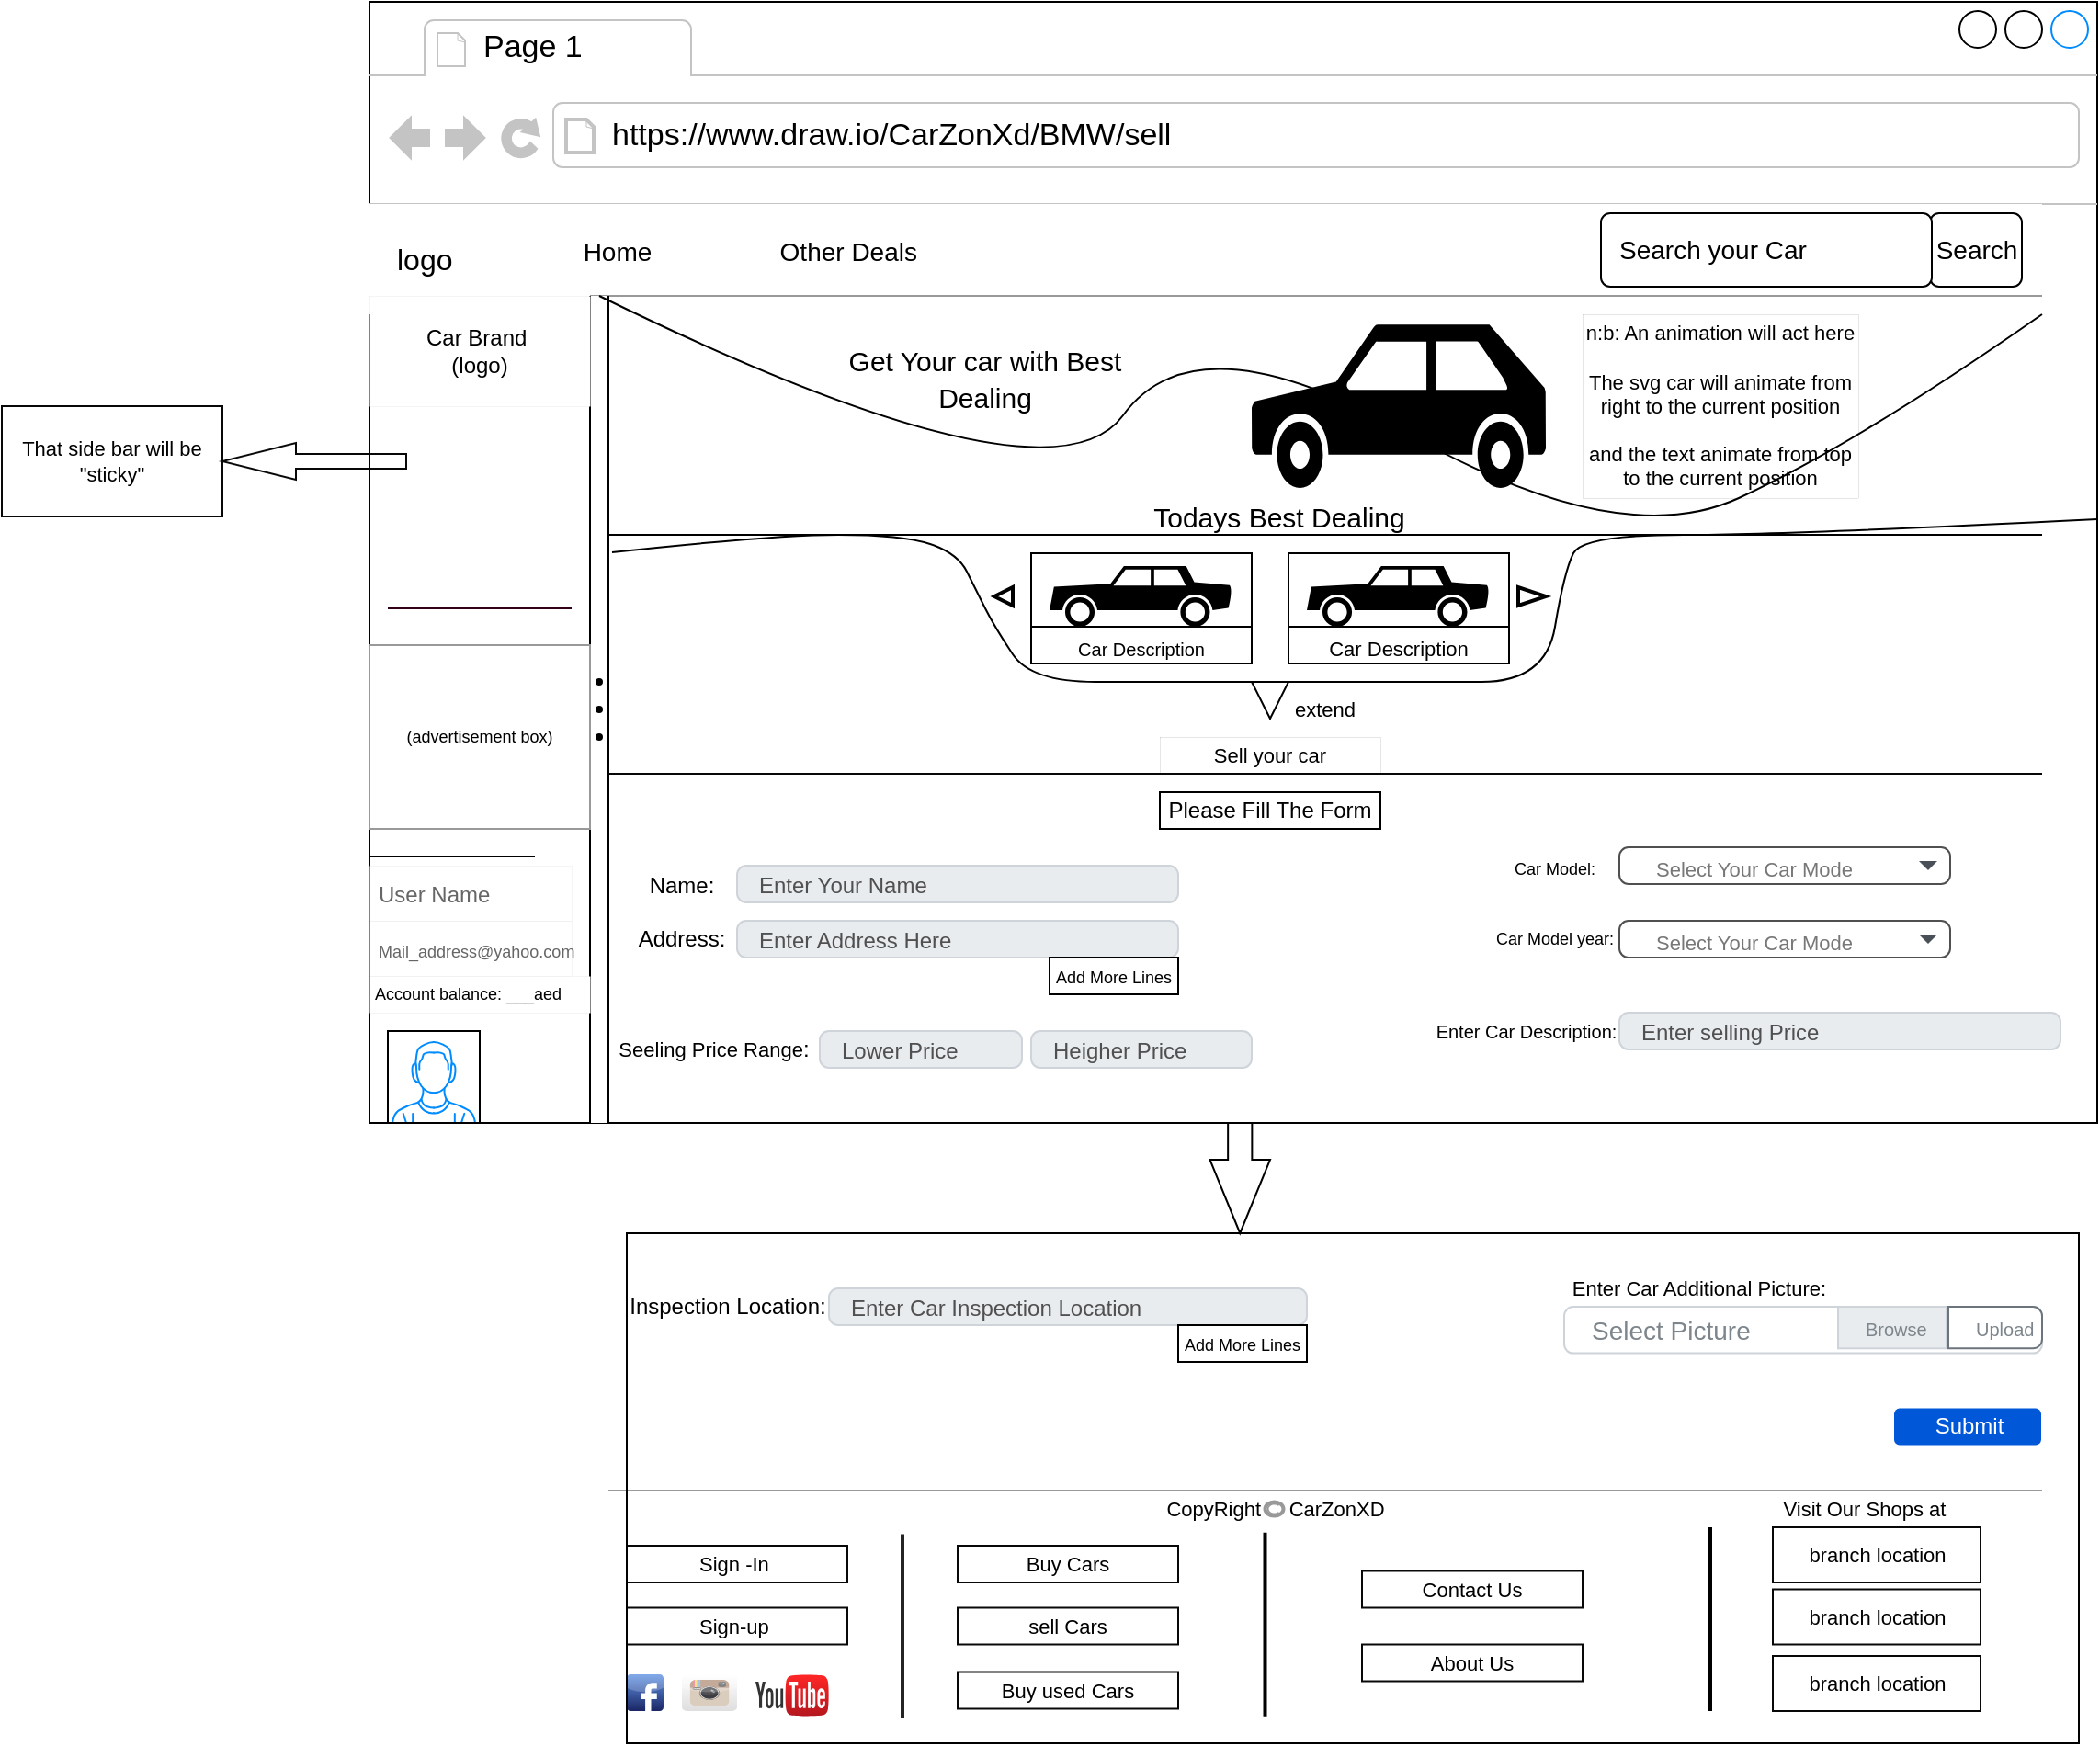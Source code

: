 <mxfile version="20.3.0" type="device"><diagram id="NCu08AvTfuPs-XWbPOmd" name="Page-1"><mxGraphModel dx="1888" dy="641" grid="1" gridSize="10" guides="1" tooltips="1" connect="1" arrows="1" fold="1" page="1" pageScale="1" pageWidth="850" pageHeight="1100" math="0" shadow="0"><root><mxCell id="0"/><mxCell id="1" parent="0"/><mxCell id="0QTtI__92vaa86h_3-LK-1" value="" style="strokeWidth=1;shadow=0;dashed=0;align=center;html=1;shape=mxgraph.mockup.containers.browserWindow;rSize=0;strokeColor2=#008cff;strokeColor3=#c4c4c4;mainText=,;recursiveResize=0;sketch=0;" parent="1" vertex="1"><mxGeometry x="-130" y="70" width="940" height="610" as="geometry"/></mxCell><mxCell id="0QTtI__92vaa86h_3-LK-2" value="Page 1" style="strokeWidth=1;shadow=0;dashed=0;align=center;html=1;shape=mxgraph.mockup.containers.anchor;fontSize=17;align=left;" parent="0QTtI__92vaa86h_3-LK-1" vertex="1"><mxGeometry x="60" y="12" width="110" height="26" as="geometry"/></mxCell><mxCell id="0QTtI__92vaa86h_3-LK-3" value="https://www.draw.io/CarZonXd/BMW/sell" style="strokeWidth=1;shadow=0;dashed=0;align=center;html=1;shape=mxgraph.mockup.containers.anchor;rSize=0;fontSize=17;align=left;" parent="0QTtI__92vaa86h_3-LK-1" vertex="1"><mxGeometry x="130" y="60" width="250" height="26" as="geometry"/></mxCell><mxCell id="0QTtI__92vaa86h_3-LK-4" value="logo" style="html=1;shadow=0;dashed=0;strokeColor=none;fontSize=16;align=left;spacing=15;" parent="0QTtI__92vaa86h_3-LK-1" vertex="1"><mxGeometry y="110" width="910" height="60" as="geometry"/></mxCell><mxCell id="0QTtI__92vaa86h_3-LK-5" value="Home" style="fillColor=none;strokeColor=none;fontSize=14;align=center;" parent="0QTtI__92vaa86h_3-LK-4" vertex="1"><mxGeometry width="70" height="40" relative="1" as="geometry"><mxPoint x="100" y="5" as="offset"/></mxGeometry></mxCell><mxCell id="0QTtI__92vaa86h_3-LK-6" value="Other Deals" style="fillColor=none;strokeColor=none;fontSize=14;align=right;spacingRight=20;" parent="0QTtI__92vaa86h_3-LK-4" vertex="1"><mxGeometry width="100" height="40" relative="1" as="geometry"><mxPoint x="220" y="5" as="offset"/></mxGeometry></mxCell><mxCell id="0QTtI__92vaa86h_3-LK-7" value="" style="shape=triangle;direction=south;strokeColor=none;perimeter=none;" parent="0QTtI__92vaa86h_3-LK-6" vertex="1"><mxGeometry x="1" y="0.5" width="10" height="5" relative="1" as="geometry"><mxPoint x="-17" y="-2.5" as="offset"/></mxGeometry></mxCell><mxCell id="0QTtI__92vaa86h_3-LK-8" value="Search" style="html=1;shadow=0;dashed=0;shape=mxgraph.bootstrap.rrect;rSize=5;fontSize=14;fillColor=none;" parent="0QTtI__92vaa86h_3-LK-4" vertex="1"><mxGeometry x="1" width="50" height="40" relative="1" as="geometry"><mxPoint x="-61" y="5" as="offset"/></mxGeometry></mxCell><mxCell id="0QTtI__92vaa86h_3-LK-9" value="Search your Car" style="html=1;shadow=0;dashed=0;shape=mxgraph.bootstrap.rrect;rSize=5;fontSize=14;align=left;spacing=10;" parent="0QTtI__92vaa86h_3-LK-4" vertex="1"><mxGeometry x="1" width="180" height="40" relative="1" as="geometry"><mxPoint x="-240" y="5" as="offset"/></mxGeometry></mxCell><mxCell id="0QTtI__92vaa86h_3-LK-10" value="" style="verticalLabelPosition=bottom;shadow=0;dashed=0;align=center;html=1;verticalAlign=top;strokeWidth=1;shape=mxgraph.mockup.markup.line;strokeColor=#999999;fontSize=16;fillColor=#7C6EFF;" parent="0QTtI__92vaa86h_3-LK-4" vertex="1"><mxGeometry x="120" y="40" width="790" height="20" as="geometry"/></mxCell><mxCell id="0QTtI__92vaa86h_3-LK-11" value="" style="verticalLabelPosition=bottom;shadow=0;dashed=0;align=center;html=1;verticalAlign=top;strokeWidth=1;shape=mxgraph.mockup.forms.splitter;direction=north;" parent="0QTtI__92vaa86h_3-LK-1" vertex="1"><mxGeometry x="120" y="160" width="10" height="450" as="geometry"/></mxCell><mxCell id="0QTtI__92vaa86h_3-LK-12" value="" style="verticalLabelPosition=bottom;shadow=0;dashed=0;align=center;html=1;verticalAlign=top;strokeWidth=1;shape=mxgraph.mockup.containers.userMale;strokeColor2=#008cff;" parent="0QTtI__92vaa86h_3-LK-1" vertex="1"><mxGeometry x="10" y="560" width="50" height="50" as="geometry"/></mxCell><mxCell id="0QTtI__92vaa86h_3-LK-13" value="" style="line;strokeWidth=1;html=1;perimeter=backbonePerimeter;points=[];outlineConnect=0;" parent="0QTtI__92vaa86h_3-LK-1" vertex="1"><mxGeometry y="460" width="90" height="10" as="geometry"/></mxCell><mxCell id="0QTtI__92vaa86h_3-LK-14" value="&lt;font style=&quot;font-size: 12px;&quot;&gt;User Name&lt;/font&gt;" style="strokeWidth=0;shadow=0;dashed=0;align=center;html=1;shape=mxgraph.mockup.forms.pwField;strokeColor=#999999;mainText=;align=left;fontColor=#666666;fontSize=17;spacingLeft=3;" parent="0QTtI__92vaa86h_3-LK-1" vertex="1"><mxGeometry y="470" width="110" height="30" as="geometry"/></mxCell><mxCell id="0QTtI__92vaa86h_3-LK-15" value="&lt;font style=&quot;font-size: 9px;&quot;&gt;Mail_address@yahoo.com&lt;/font&gt;" style="strokeWidth=0;shadow=0;dashed=0;align=center;html=1;shape=mxgraph.mockup.forms.pwField;strokeColor=#999999;mainText=;align=left;fontColor=#666666;fontSize=17;spacingLeft=3;" parent="0QTtI__92vaa86h_3-LK-1" vertex="1"><mxGeometry y="500" width="110" height="30" as="geometry"/></mxCell><mxCell id="0QTtI__92vaa86h_3-LK-16" value="(advertisement box)" style="rounded=0;whiteSpace=wrap;html=1;strokeColor=#999999;strokeWidth=1;fontSize=9;" parent="0QTtI__92vaa86h_3-LK-1" vertex="1"><mxGeometry y="350" width="120" height="100" as="geometry"/></mxCell><mxCell id="0QTtI__92vaa86h_3-LK-17" value="Account balance: ___aed&amp;nbsp; &amp;nbsp; &amp;nbsp;" style="rounded=0;whiteSpace=wrap;html=1;strokeColor=#999999;strokeWidth=0;fontSize=9;" parent="0QTtI__92vaa86h_3-LK-1" vertex="1"><mxGeometry y="530" width="120" height="20" as="geometry"/></mxCell><mxCell id="0QTtI__92vaa86h_3-LK-18" value="&lt;font style=&quot;font-size: 12px;&quot;&gt;Car Brand&amp;nbsp;&lt;br&gt;(logo)&lt;br&gt;&lt;/font&gt;" style="rounded=0;whiteSpace=wrap;html=1;strokeColor=#999999;strokeWidth=0;fontSize=10;" parent="0QTtI__92vaa86h_3-LK-1" vertex="1"><mxGeometry y="160" width="120" height="60" as="geometry"/></mxCell><mxCell id="0QTtI__92vaa86h_3-LK-19" value="" style="endArrow=none;html=1;rounded=0;fontSize=12;startSize=14;endSize=14;curved=1;entryX=1;entryY=1;entryDx=0;entryDy=0;fillColor=#9985FF;" parent="0QTtI__92vaa86h_3-LK-1" target="0QTtI__92vaa86h_3-LK-4" edge="1"><mxGeometry width="50" height="50" relative="1" as="geometry"><mxPoint x="125" y="160" as="sourcePoint"/><mxPoint x="450" y="260" as="targetPoint"/><Array as="points"><mxPoint x="370" y="280"/><mxPoint x="450" y="170"/><mxPoint x="680" y="300"/><mxPoint x="810" y="240"/></Array></mxGeometry></mxCell><mxCell id="0QTtI__92vaa86h_3-LK-20" value="" style="shape=mxgraph.signs.transportation.car_3;html=1;pointerEvents=1;fillColor=#000000;strokeColor=none;verticalLabelPosition=bottom;verticalAlign=top;align=center;fontSize=16;direction=east;" parent="0QTtI__92vaa86h_3-LK-1" vertex="1"><mxGeometry x="480" y="175.5" width="160" height="89" as="geometry"/></mxCell><mxCell id="0QTtI__92vaa86h_3-LK-21" value="&lt;font style=&quot;font-size: 15px;&quot;&gt;Get Your car with Best Dealing&lt;/font&gt;" style="rounded=0;whiteSpace=wrap;html=1;fontSize=16;fillColor=none;strokeColor=none;" parent="0QTtI__92vaa86h_3-LK-1" vertex="1"><mxGeometry x="240" y="174.5" width="190" height="60" as="geometry"/></mxCell><mxCell id="0QTtI__92vaa86h_3-LK-22" value="" style="verticalLabelPosition=bottom;shadow=0;dashed=0;align=center;html=1;verticalAlign=top;strokeWidth=1;shape=mxgraph.mockup.markup.line;strokeColor=#33001A;fontSize=15;fillColor=none;" parent="0QTtI__92vaa86h_3-LK-1" vertex="1"><mxGeometry x="10" y="320" width="100" height="20" as="geometry"/></mxCell><mxCell id="0QTtI__92vaa86h_3-LK-23" value="Todays Best Dealing" style="rounded=0;whiteSpace=wrap;html=1;strokeColor=none;fontSize=15;fillColor=none;" parent="0QTtI__92vaa86h_3-LK-1" vertex="1"><mxGeometry x="310" y="270" width="370" height="20" as="geometry"/></mxCell><mxCell id="0QTtI__92vaa86h_3-LK-24" value="" style="verticalLabelPosition=bottom;shadow=0;dashed=0;align=center;html=1;verticalAlign=top;strokeWidth=1;shape=mxgraph.mockup.markup.line;strokeColor=#000000;fontSize=15;fillColor=none;" parent="0QTtI__92vaa86h_3-LK-1" vertex="1"><mxGeometry x="130" y="280" width="780" height="20" as="geometry"/></mxCell><mxCell id="0QTtI__92vaa86h_3-LK-25" value="" style="rounded=0;whiteSpace=wrap;html=1;strokeColor=#000000;fontSize=15;fillColor=none;" parent="0QTtI__92vaa86h_3-LK-1" vertex="1"><mxGeometry x="360" y="300" width="120" height="60" as="geometry"/></mxCell><mxCell id="0QTtI__92vaa86h_3-LK-26" value="" style="shape=mxgraph.signs.transportation.car_2;html=1;pointerEvents=1;fillColor=#000000;strokeColor=none;verticalLabelPosition=bottom;verticalAlign=top;align=center;fontSize=15;" parent="0QTtI__92vaa86h_3-LK-1" vertex="1"><mxGeometry x="370" y="307" width="100" height="33" as="geometry"/></mxCell><mxCell id="0QTtI__92vaa86h_3-LK-27" value="&lt;font style=&quot;font-size: 10px;&quot;&gt;Car Description&lt;/font&gt;" style="rounded=0;whiteSpace=wrap;html=1;strokeColor=#000000;fontSize=15;fillColor=none;" parent="0QTtI__92vaa86h_3-LK-1" vertex="1"><mxGeometry x="360" y="340" width="120" height="20" as="geometry"/></mxCell><mxCell id="0QTtI__92vaa86h_3-LK-28" value="" style="rounded=0;whiteSpace=wrap;html=1;strokeColor=#000000;fontSize=15;fillColor=none;" parent="0QTtI__92vaa86h_3-LK-1" vertex="1"><mxGeometry x="500" y="300" width="120" height="60" as="geometry"/></mxCell><mxCell id="0QTtI__92vaa86h_3-LK-29" value="" style="shape=mxgraph.signs.transportation.car_2;html=1;pointerEvents=1;fillColor=#000000;strokeColor=none;verticalLabelPosition=bottom;verticalAlign=top;align=center;fontSize=15;" parent="0QTtI__92vaa86h_3-LK-1" vertex="1"><mxGeometry x="510" y="307" width="100" height="33" as="geometry"/></mxCell><mxCell id="0QTtI__92vaa86h_3-LK-30" value="&lt;font style=&quot;font-size: 11px;&quot;&gt;Car Description&lt;/font&gt;" style="rounded=0;whiteSpace=wrap;html=1;strokeColor=#000000;fontSize=15;fillColor=none;" parent="0QTtI__92vaa86h_3-LK-1" vertex="1"><mxGeometry x="500" y="340" width="120" height="20" as="geometry"/></mxCell><mxCell id="0QTtI__92vaa86h_3-LK-31" value="" style="endArrow=none;html=1;rounded=0;fontSize=11;startSize=14;endSize=14;fillColor=#9985FF;curved=1;entryX=0.69;entryY=1.2;entryDx=0;entryDy=0;entryPerimeter=0;" parent="0QTtI__92vaa86h_3-LK-1" source="0QTtI__92vaa86h_3-LK-1" target="0QTtI__92vaa86h_3-LK-11" edge="1"><mxGeometry width="50" height="50" relative="1" as="geometry"><mxPoint x="450" y="330" as="sourcePoint"/><mxPoint x="500" y="280" as="targetPoint"/><Array as="points"><mxPoint x="770" y="290"/><mxPoint x="660" y="290"/><mxPoint x="650" y="310"/><mxPoint x="640" y="370"/><mxPoint x="570" y="370"/><mxPoint x="510" y="370"/><mxPoint x="430" y="370"/><mxPoint x="360" y="370"/><mxPoint x="340" y="340"/><mxPoint x="330" y="320"/><mxPoint x="320" y="300"/><mxPoint x="290" y="290"/><mxPoint x="220" y="290"/></Array></mxGeometry></mxCell><mxCell id="0QTtI__92vaa86h_3-LK-32" value="" style="verticalLabelPosition=bottom;verticalAlign=top;html=1;strokeWidth=2;shape=mxgraph.arrows2.arrow;dy=0.6;dx=40;notch=0;strokeColor=#000000;fontSize=11;fillColor=none;" parent="0QTtI__92vaa86h_3-LK-1" vertex="1"><mxGeometry x="625" y="318.5" width="15" height="10" as="geometry"/></mxCell><mxCell id="0QTtI__92vaa86h_3-LK-33" value="" style="html=1;shadow=0;dashed=0;align=center;verticalAlign=middle;shape=mxgraph.arrows2.arrow;dy=0.6;dx=40;flipH=1;notch=0;strokeColor=#000000;fontSize=11;fillColor=none;strokeWidth=2;" parent="0QTtI__92vaa86h_3-LK-1" vertex="1"><mxGeometry x="340" y="318.5" width="10" height="10" as="geometry"/></mxCell><mxCell id="0QTtI__92vaa86h_3-LK-34" value="" style="html=1;shadow=0;dashed=0;align=center;verticalAlign=middle;shape=mxgraph.arrows2.arrow;dy=0.6;dx=40;direction=south;notch=0;sketch=0;strokeColor=#000000;strokeWidth=1;fontSize=11;fillColor=none;" parent="0QTtI__92vaa86h_3-LK-1" vertex="1"><mxGeometry x="480" y="370" width="20" height="20" as="geometry"/></mxCell><mxCell id="0QTtI__92vaa86h_3-LK-35" value="extend" style="rounded=0;whiteSpace=wrap;html=1;shadow=0;sketch=0;strokeColor=none;strokeWidth=0;fontSize=11;fillColor=none;" parent="0QTtI__92vaa86h_3-LK-1" vertex="1"><mxGeometry x="470" y="370" width="100" height="30" as="geometry"/></mxCell><mxCell id="0QTtI__92vaa86h_3-LK-36" value="n:b: An animation will act here&lt;br&gt;&lt;br&gt;The svg car will animate from right to the current position&lt;br&gt;&lt;br&gt;and the text animate from top to the current position" style="rounded=0;whiteSpace=wrap;html=1;shadow=0;sketch=0;strokeColor=#000000;strokeWidth=0;fontSize=11;fillColor=none;" parent="0QTtI__92vaa86h_3-LK-1" vertex="1"><mxGeometry x="660" y="170" width="150" height="100" as="geometry"/></mxCell><mxCell id="0QTtI__92vaa86h_3-LK-37" value="Sell your car" style="rounded=0;whiteSpace=wrap;html=1;shadow=0;sketch=0;strokeColor=#000000;strokeWidth=0;fontSize=11;fillColor=none;" parent="0QTtI__92vaa86h_3-LK-1" vertex="1"><mxGeometry x="430" y="400" width="120" height="20" as="geometry"/></mxCell><mxCell id="0QTtI__92vaa86h_3-LK-43" value="" style="verticalLabelPosition=bottom;shadow=0;dashed=0;align=center;html=1;verticalAlign=top;strokeWidth=1;shape=mxgraph.mockup.markup.line;strokeColor=#080808;sketch=0;fontSize=11;fillColor=none;" parent="0QTtI__92vaa86h_3-LK-1" vertex="1"><mxGeometry x="130" y="410" width="780" height="20" as="geometry"/></mxCell><mxCell id="0QTtI__92vaa86h_3-LK-251" value="Please Fill The Form" style="rounded=0;whiteSpace=wrap;html=1;fontColor=none;fillColor=none;strokeWidth=1;" parent="0QTtI__92vaa86h_3-LK-1" vertex="1"><mxGeometry x="430" y="430" width="120" height="20" as="geometry"/></mxCell><mxCell id="0QTtI__92vaa86h_3-LK-252" value="Name:" style="rounded=0;whiteSpace=wrap;html=1;strokeWidth=1;fontColor=none;fillColor=none;strokeColor=none;" parent="0QTtI__92vaa86h_3-LK-1" vertex="1"><mxGeometry x="140" y="473" width="60" height="15" as="geometry"/></mxCell><mxCell id="0QTtI__92vaa86h_3-LK-253" value="&lt;font style=&quot;font-size: 11px;&quot;&gt;Select Your Car Mode&lt;/font&gt;" style="html=1;shadow=0;dashed=0;shape=mxgraph.bootstrap.rrect;rSize=5;strokeColor=#505050;strokeWidth=1;fillColor=#ffffff;fontColor=#777777;whiteSpace=wrap;align=left;verticalAlign=middle;fontStyle=0;fontSize=18;spacing=20;" parent="0QTtI__92vaa86h_3-LK-1" vertex="1"><mxGeometry x="680" y="460" width="180" height="20" as="geometry"/></mxCell><mxCell id="0QTtI__92vaa86h_3-LK-254" value="" style="shape=triangle;direction=south;fillColor=#495057;strokeColor=none;perimeter=none;strokeWidth=1;fontColor=none;" parent="0QTtI__92vaa86h_3-LK-253" vertex="1"><mxGeometry x="1" y="0.5" width="10" height="5" relative="1" as="geometry"><mxPoint x="-17" y="-2.5" as="offset"/></mxGeometry></mxCell><mxCell id="0QTtI__92vaa86h_3-LK-257" value="&lt;font style=&quot;font-size: 12px;&quot;&gt;Enter Your Name&lt;/font&gt;" style="html=1;shadow=0;dashed=0;shape=mxgraph.bootstrap.rrect;rSize=5;strokeColor=#CED4DA;strokeWidth=1;fillColor=#E9ECEF;fontColor=#505050;whiteSpace=wrap;align=left;verticalAlign=middle;spacingLeft=10;fontSize=14;" parent="0QTtI__92vaa86h_3-LK-1" vertex="1"><mxGeometry x="200" y="470" width="240" height="20" as="geometry"/></mxCell><mxCell id="0QTtI__92vaa86h_3-LK-258" value="Address:" style="rounded=0;whiteSpace=wrap;html=1;strokeWidth=1;fontSize=12;fontColor=none;fillColor=none;strokeColor=none;" parent="0QTtI__92vaa86h_3-LK-1" vertex="1"><mxGeometry x="130" y="500" width="80" height="20" as="geometry"/></mxCell><mxCell id="0QTtI__92vaa86h_3-LK-259" value="&lt;span style=&quot;font-size: 12px;&quot;&gt;Enter Address Here&lt;/span&gt;" style="html=1;shadow=0;dashed=0;shape=mxgraph.bootstrap.rrect;rSize=5;strokeColor=#CED4DA;strokeWidth=1;fillColor=#E9ECEF;fontColor=#505050;whiteSpace=wrap;align=left;verticalAlign=middle;spacingLeft=10;fontSize=14;" parent="0QTtI__92vaa86h_3-LK-1" vertex="1"><mxGeometry x="200" y="500" width="240" height="20" as="geometry"/></mxCell><mxCell id="0QTtI__92vaa86h_3-LK-260" value="&lt;font style=&quot;font-size: 9px;&quot;&gt;Add More Lines&lt;/font&gt;" style="rounded=0;whiteSpace=wrap;html=1;strokeWidth=1;fontSize=12;fontColor=none;fillColor=none;strokeColor=default;" parent="0QTtI__92vaa86h_3-LK-1" vertex="1"><mxGeometry x="370" y="520" width="70" height="20" as="geometry"/></mxCell><mxCell id="0QTtI__92vaa86h_3-LK-263" value="&lt;font style=&quot;font-size: 11px;&quot;&gt;Select Your Car Mode&lt;/font&gt;" style="html=1;shadow=0;dashed=0;shape=mxgraph.bootstrap.rrect;rSize=5;strokeColor=#505050;strokeWidth=1;fillColor=#ffffff;fontColor=#777777;whiteSpace=wrap;align=left;verticalAlign=middle;fontStyle=0;fontSize=18;spacing=20;" parent="0QTtI__92vaa86h_3-LK-1" vertex="1"><mxGeometry x="680" y="500" width="180" height="20" as="geometry"/></mxCell><mxCell id="0QTtI__92vaa86h_3-LK-264" value="" style="shape=triangle;direction=south;fillColor=#495057;strokeColor=none;perimeter=none;strokeWidth=1;fontColor=none;" parent="0QTtI__92vaa86h_3-LK-263" vertex="1"><mxGeometry x="1" y="0.5" width="10" height="5" relative="1" as="geometry"><mxPoint x="-17" y="-2.5" as="offset"/></mxGeometry></mxCell><mxCell id="0QTtI__92vaa86h_3-LK-265" value="Car Model:" style="rounded=0;whiteSpace=wrap;html=1;strokeColor=none;strokeWidth=1;fontSize=9;fontColor=none;fillColor=none;" parent="0QTtI__92vaa86h_3-LK-1" vertex="1"><mxGeometry x="610" y="464" width="70" height="16" as="geometry"/></mxCell><mxCell id="0QTtI__92vaa86h_3-LK-266" value="Car Model year:" style="rounded=0;whiteSpace=wrap;html=1;strokeColor=none;strokeWidth=1;fontSize=9;fontColor=none;fillColor=none;" parent="0QTtI__92vaa86h_3-LK-1" vertex="1"><mxGeometry x="610" y="500" width="70" height="20" as="geometry"/></mxCell><mxCell id="0QTtI__92vaa86h_3-LK-268" value="&lt;span style=&quot;font-size: 12px;&quot;&gt;Lower Price&lt;/span&gt;" style="html=1;shadow=0;dashed=0;shape=mxgraph.bootstrap.rrect;rSize=5;strokeColor=#CED4DA;strokeWidth=1;fillColor=#E9ECEF;fontColor=#505050;whiteSpace=wrap;align=left;verticalAlign=middle;spacingLeft=10;fontSize=14;" parent="0QTtI__92vaa86h_3-LK-1" vertex="1"><mxGeometry x="245" y="560" width="110" height="20" as="geometry"/></mxCell><mxCell id="0QTtI__92vaa86h_3-LK-269" value="&lt;font style=&quot;font-size: 11px;&quot;&gt;Seeling Price Range&lt;/font&gt;:" style="rounded=0;whiteSpace=wrap;html=1;strokeWidth=1;fontSize=12;fontColor=none;fillColor=none;strokeColor=none;" parent="0QTtI__92vaa86h_3-LK-1" vertex="1"><mxGeometry x="130" y="560" width="115" height="20" as="geometry"/></mxCell><mxCell id="0QTtI__92vaa86h_3-LK-327" value="&lt;span style=&quot;font-size: 12px;&quot;&gt;Enter selling Price&lt;/span&gt;" style="html=1;shadow=0;dashed=0;shape=mxgraph.bootstrap.rrect;rSize=5;strokeColor=#CED4DA;strokeWidth=1;fillColor=#E9ECEF;fontColor=#505050;whiteSpace=wrap;align=left;verticalAlign=middle;spacingLeft=10;fontSize=14;" parent="0QTtI__92vaa86h_3-LK-1" vertex="1"><mxGeometry x="680" y="550" width="240" height="20" as="geometry"/></mxCell><mxCell id="0QTtI__92vaa86h_3-LK-328" value="&lt;font style=&quot;font-size: 10px;&quot;&gt;Enter Car Description:&lt;/font&gt;" style="rounded=0;whiteSpace=wrap;html=1;strokeWidth=1;fontSize=12;fontColor=none;fillColor=none;strokeColor=none;" parent="0QTtI__92vaa86h_3-LK-1" vertex="1"><mxGeometry x="577.5" y="550" width="102.5" height="20" as="geometry"/></mxCell><mxCell id="0QTtI__92vaa86h_3-LK-383" value="&lt;span style=&quot;font-size: 12px;&quot;&gt;Heigher Price&lt;/span&gt;" style="html=1;shadow=0;dashed=0;shape=mxgraph.bootstrap.rrect;rSize=5;strokeColor=#CED4DA;strokeWidth=1;fillColor=#E9ECEF;fontColor=#505050;whiteSpace=wrap;align=left;verticalAlign=middle;spacingLeft=10;fontSize=14;" parent="0QTtI__92vaa86h_3-LK-1" vertex="1"><mxGeometry x="360" y="560" width="120" height="20" as="geometry"/></mxCell><mxCell id="0QTtI__92vaa86h_3-LK-64" value="" style="html=1;shadow=0;dashed=0;align=center;verticalAlign=middle;shape=mxgraph.arrows2.arrow;dy=0.6;dx=40;flipH=1;notch=0;sketch=0;strokeColor=#080808;strokeWidth=1;fontSize=11;fillColor=none;" parent="1" vertex="1"><mxGeometry x="-210" y="310" width="100" height="20" as="geometry"/></mxCell><mxCell id="0QTtI__92vaa86h_3-LK-65" value="That side bar will be &quot;sticky&quot;" style="rounded=0;whiteSpace=wrap;html=1;shadow=0;sketch=0;strokeColor=#080808;strokeWidth=1;fontSize=11;fillColor=none;" parent="1" vertex="1"><mxGeometry x="-330" y="290" width="120" height="60" as="geometry"/></mxCell><mxCell id="0QTtI__92vaa86h_3-LK-96" value="" style="verticalLabelPosition=bottom;shadow=0;dashed=0;align=center;html=1;verticalAlign=top;strokeWidth=1;shape=mxgraph.mockup.markup.line;strokeColor=#999999;sketch=0;fontSize=11;fillColor=none;" parent="1" vertex="1"><mxGeometry y="870" width="780" height="20" as="geometry"/></mxCell><mxCell id="0QTtI__92vaa86h_3-LK-97" value="CopyRight&amp;nbsp; &amp;nbsp; &amp;nbsp;CarZonXD" style="rounded=0;whiteSpace=wrap;html=1;shadow=0;sketch=0;strokeColor=none;strokeWidth=1;fontSize=11;fillColor=none;" parent="1" vertex="1"><mxGeometry x="274.5" y="880" width="175.5" height="20" as="geometry"/></mxCell><mxCell id="0QTtI__92vaa86h_3-LK-98" value="" style="strokeColor=#999999;verticalLabelPosition=bottom;shadow=0;dashed=0;verticalAlign=top;strokeWidth=2;html=1;shape=mxgraph.mockup.misc.copyrightIcon;sketch=0;fontSize=11;fillColor=none;" parent="1" vertex="1"><mxGeometry x="357.25" y="886.25" width="10" height="7.5" as="geometry"/></mxCell><mxCell id="0QTtI__92vaa86h_3-LK-99" value="Sign -In&amp;nbsp;" style="rounded=0;whiteSpace=wrap;html=1;shadow=0;sketch=0;strokeColor=#080808;strokeWidth=1;fontSize=11;fillColor=none;" parent="1" vertex="1"><mxGeometry x="10" y="910" width="120" height="20" as="geometry"/></mxCell><mxCell id="0QTtI__92vaa86h_3-LK-100" value="Sign-up&amp;nbsp;" style="rounded=0;whiteSpace=wrap;html=1;shadow=0;sketch=0;strokeColor=#080808;strokeWidth=1;fontSize=11;fillColor=none;" parent="1" vertex="1"><mxGeometry x="10" y="943.75" width="120" height="20" as="geometry"/></mxCell><mxCell id="0QTtI__92vaa86h_3-LK-101" value="Visit Our Shops at&amp;nbsp;" style="rounded=0;whiteSpace=wrap;html=1;shadow=0;sketch=0;strokeColor=none;strokeWidth=1;fontSize=11;fillColor=none;" parent="1" vertex="1"><mxGeometry x="589.5" y="880" width="190" height="20" as="geometry"/></mxCell><mxCell id="0QTtI__92vaa86h_3-LK-102" value="" style="dashed=0;outlineConnect=0;html=1;align=center;labelPosition=center;verticalLabelPosition=bottom;verticalAlign=top;shape=mxgraph.webicons.facebook;fillColor=#6294E4;gradientColor=#1A2665;shadow=0;sketch=0;strokeColor=#080808;strokeWidth=1;fontSize=11;" parent="1" vertex="1"><mxGeometry x="10" y="980" width="20" height="20" as="geometry"/></mxCell><mxCell id="0QTtI__92vaa86h_3-LK-103" value="" style="dashed=0;outlineConnect=0;html=1;align=center;labelPosition=center;verticalLabelPosition=bottom;verticalAlign=top;shape=mxgraph.webicons.instagram;gradientColor=#DFDEDE;shadow=0;sketch=0;strokeColor=#080808;strokeWidth=1;fontSize=11;" parent="1" vertex="1"><mxGeometry x="40" y="980" width="30" height="20" as="geometry"/></mxCell><mxCell id="0QTtI__92vaa86h_3-LK-104" value="" style="dashed=0;outlineConnect=0;html=1;align=center;labelPosition=center;verticalLabelPosition=bottom;verticalAlign=top;shape=mxgraph.weblogos.youtube;fillColor=#FF2626;gradientColor=#B5171F;shadow=0;sketch=0;strokeColor=#080808;strokeWidth=1;fontSize=11;" parent="1" vertex="1"><mxGeometry x="80" y="980" width="40" height="22.9" as="geometry"/></mxCell><mxCell id="0QTtI__92vaa86h_3-LK-105" value="branch location" style="rounded=0;whiteSpace=wrap;html=1;shadow=0;sketch=0;strokeColor=#080808;strokeWidth=1;fontSize=11;fillColor=none;" parent="1" vertex="1"><mxGeometry x="633.5" y="900" width="113" height="30" as="geometry"/></mxCell><mxCell id="0QTtI__92vaa86h_3-LK-106" value="branch location" style="rounded=0;whiteSpace=wrap;html=1;shadow=0;sketch=0;strokeColor=#080808;strokeWidth=1;fontSize=11;fillColor=none;" parent="1" vertex="1"><mxGeometry x="633.5" y="933.75" width="113" height="30" as="geometry"/></mxCell><mxCell id="0QTtI__92vaa86h_3-LK-107" value="branch location" style="rounded=0;whiteSpace=wrap;html=1;shadow=0;sketch=0;strokeColor=#080808;strokeWidth=1;fontSize=11;fillColor=none;" parent="1" vertex="1"><mxGeometry x="633.5" y="970" width="113" height="30" as="geometry"/></mxCell><mxCell id="0QTtI__92vaa86h_3-LK-108" value="Buy Cars&lt;span style=&quot;color: rgba(0, 0, 0, 0); font-family: monospace; font-size: 0px; text-align: start;&quot;&gt;%3CmxGraphModel%3E%3Croot%3E%3CmxCell%20id%3D%220%22%2F%3E%3CmxCell%20id%3D%221%22%20parent%3D%220%22%2F%3E%3CmxCell%20id%3D%222%22%20style%3D%22edgeStyle%3DorthogonalEdgeStyle%3Bcurved%3D1%3Brounded%3D0%3BorthogonalLoop%3D1%3BjettySize%3Dauto%3Bhtml%3D1%3BexitX%3D0.5%3BexitY%3D0%3BexitDx%3D0%3BexitDy%3D0%3BfontSize%3D11%3BendArrow%3Dopen%3BstartSize%3D14%3BendSize%3D14%3BfillColor%3D%239985FF%3B%22%20edge%3D%221%22%20parent%3D%221%22%3E%3CmxGeometry%20relative%3D%221%22%20as%3D%22geometry%22%3E%3CmxPoint%20x%3D%22331%22%20y%3D%22970%22%20as%3D%22sourcePoint%22%2F%3E%3CmxPoint%20x%3D%22390%22%20y%3D%221010%22%20as%3D%22targetPoint%22%2F%3E%3C%2FmxGeometry%3E%3C%2FmxCell%3E%3C%2Froot%3E%3C%2FmxGraphModel%3E&lt;/span&gt;" style="rounded=0;whiteSpace=wrap;html=1;shadow=0;sketch=0;strokeColor=#080808;strokeWidth=1;fontSize=11;fillColor=none;" parent="1" vertex="1"><mxGeometry x="190" y="910" width="120" height="20" as="geometry"/></mxCell><mxCell id="0QTtI__92vaa86h_3-LK-109" value="" style="verticalLabelPosition=bottom;shadow=0;dashed=0;align=center;html=1;verticalAlign=top;strokeWidth=2;shape=mxgraph.mockup.markup.line;strokeColor=#000000;direction=north;sketch=0;fontSize=11;fillColor=none;" parent="1" vertex="1"><mxGeometry x="589.5" y="900" width="20" height="100" as="geometry"/></mxCell><mxCell id="0QTtI__92vaa86h_3-LK-110" value="" style="verticalLabelPosition=bottom;shadow=0;dashed=0;align=center;html=1;verticalAlign=top;strokeWidth=2;shape=mxgraph.mockup.markup.line;strokeColor=#242424;direction=north;sketch=0;fontSize=11;fillColor=none;" parent="1" vertex="1"><mxGeometry x="150" y="903.75" width="20" height="100" as="geometry"/></mxCell><mxCell id="0QTtI__92vaa86h_3-LK-111" value="sell Cars&lt;span style=&quot;color: rgba(0, 0, 0, 0); font-family: monospace; font-size: 0px; text-align: start;&quot;&gt;%3CmxGraphModel%3E%3Croot%3E%3CmxCell%20id%3D%220%22%2F%3E%3CmxCell%20id%3D%221%22%20parent%3D%220%22%2F%3E%3CmxCell%20id%3D%222%22%20style%3D%22edgeStyle%3DorthogonalEdgeStyle%3Bcurved%3D1%3Brounded%3D0%3BorthogonalLoop%3D1%3BjettySize%3Dauto%3Bhtml%3D1%3BexitX%3D0.5%3BexitY%3D0%3BexitDx%3D0%3BexitDy%3D0%3BfontSize%3D11%3BendArrow%3Dopen%3BstartSize%3D14%3BendSize%3D14%3BfillColor%3D%239985FF%3B%22%20edge%3D%221%22%20parent%3D%221%22%3E%3CmxGeometry%20relative%3D%221%22%20as%3D%22geometry%22%3E%3CmxPoint%20x%3D%22331%22%20y%3D%22970%22%20as%3D%22sourcePoint%22%2F%3E%3CmxPoint%20x%3D%22390%22%20y%3D%221010%22%20as%3D%22targetPoint%22%2F%3E%3C%2FmxGeometry%3E%3C%2FmxCell%3E%3C%2Froot%3E%3C%2FmxGraphModel%3E&lt;/span&gt;" style="rounded=0;whiteSpace=wrap;html=1;shadow=0;sketch=0;strokeColor=#080808;strokeWidth=1;fontSize=11;fillColor=none;" parent="1" vertex="1"><mxGeometry x="190" y="943.75" width="120" height="20" as="geometry"/></mxCell><mxCell id="0QTtI__92vaa86h_3-LK-112" value="Buy used Cars&lt;span style=&quot;color: rgba(0, 0, 0, 0); font-family: monospace; font-size: 0px; text-align: start;&quot;&gt;%3CmxGraphModel%3E%3Croot%3E%3CmxCell%20id%3D%220%22%2F%3E%3CmxCell%20id%3D%221%22%20parent%3D%220%22%2F%3E%3CmxCell%20id%3D%222%22%20style%3D%22edgeStyle%3DorthogonalEdgeStyle%3Bcurved%3D1%3Brounded%3D0%3BorthogonalLoop%3D1%3BjettySize%3Dauto%3Bhtml%3D1%3BexitX%3D0.5%3BexitY%3D0%3BexitDx%3D0%3BexitDy%3D0%3BfontSize%3D11%3BendArrow%3Dopen%3BstartSize%3D14%3BendSize%3D14%3BfillColor%3D%239985FF%3B%22%20edge%3D%221%22%20parent%3D%221%22%3E%3CmxGeometry%20relative%3D%221%22%20as%3D%22geometry%22%3E%3CmxPoint%20x%3D%22331%22%20y%3D%22970%22%20as%3D%22sourcePoint%22%2F%3E%3CmxPoint%20x%3D%22390%22%20y%3D%221010%22%20as%3D%22targetPoint%22%2F%3E%3C%2FmxGeometry%3E%3C%2FmxCell%3E%3C%2Froot%3E%3C%2FmxGraphModel%3E&lt;/span&gt;" style="rounded=0;whiteSpace=wrap;html=1;shadow=0;sketch=0;strokeColor=#080808;strokeWidth=1;fontSize=11;fillColor=none;" parent="1" vertex="1"><mxGeometry x="190" y="978.75" width="120" height="20" as="geometry"/></mxCell><mxCell id="0QTtI__92vaa86h_3-LK-113" value="" style="verticalLabelPosition=bottom;shadow=0;dashed=0;align=center;html=1;verticalAlign=top;strokeWidth=2;shape=mxgraph.mockup.markup.line;strokeColor=#000000;direction=north;sketch=0;fontSize=11;fillColor=none;" parent="1" vertex="1"><mxGeometry x="347.25" y="902.9" width="20" height="100" as="geometry"/></mxCell><mxCell id="0QTtI__92vaa86h_3-LK-114" value="Contact Us" style="rounded=0;whiteSpace=wrap;html=1;shadow=0;sketch=0;strokeColor=#080808;strokeWidth=1;fontSize=11;fillColor=none;" parent="1" vertex="1"><mxGeometry x="410" y="923.75" width="120" height="20" as="geometry"/></mxCell><mxCell id="0QTtI__92vaa86h_3-LK-115" value="About Us" style="rounded=0;whiteSpace=wrap;html=1;shadow=0;sketch=0;strokeColor=#080808;strokeWidth=1;fontSize=11;fillColor=none;" parent="1" vertex="1"><mxGeometry x="410" y="963.75" width="120" height="20" as="geometry"/></mxCell><mxCell id="0QTtI__92vaa86h_3-LK-233" value="" style="rounded=0;whiteSpace=wrap;html=1;fillColor=none;" parent="1" vertex="1"><mxGeometry x="10" y="740" width="790" height="277.5" as="geometry"/></mxCell><mxCell id="0QTtI__92vaa86h_3-LK-250" value="" style="html=1;shadow=0;dashed=0;align=center;verticalAlign=middle;shape=mxgraph.arrows2.arrow;dy=0.6;dx=40;direction=south;notch=0;fontColor=none;fillColor=none;" parent="1" vertex="1"><mxGeometry x="327.25" y="680" width="32.75" height="60" as="geometry"/></mxCell><mxCell id="0QTtI__92vaa86h_3-LK-324" value="Inspection Location:" style="rounded=0;whiteSpace=wrap;html=1;strokeWidth=1;fontSize=12;fontColor=none;fillColor=none;strokeColor=none;" parent="1" vertex="1"><mxGeometry x="10" y="770" width="110" height="20" as="geometry"/></mxCell><mxCell id="0QTtI__92vaa86h_3-LK-325" value="&lt;span style=&quot;font-size: 12px;&quot;&gt;Enter Car Inspection Location&lt;/span&gt;" style="html=1;shadow=0;dashed=0;shape=mxgraph.bootstrap.rrect;rSize=5;strokeColor=#CED4DA;strokeWidth=1;fillColor=#E9ECEF;fontColor=#505050;whiteSpace=wrap;align=left;verticalAlign=middle;spacingLeft=10;fontSize=14;" parent="1" vertex="1"><mxGeometry x="120" y="770" width="260" height="20" as="geometry"/></mxCell><mxCell id="0QTtI__92vaa86h_3-LK-326" value="&lt;font style=&quot;font-size: 9px;&quot;&gt;Add More Lines&lt;/font&gt;" style="rounded=0;whiteSpace=wrap;html=1;strokeWidth=1;fontSize=12;fontColor=none;fillColor=none;strokeColor=default;" parent="1" vertex="1"><mxGeometry x="310" y="790" width="70" height="20" as="geometry"/></mxCell><mxCell id="0QTtI__92vaa86h_3-LK-384" value="Select Picture" style="html=1;shadow=0;dashed=0;shape=mxgraph.bootstrap.rrect;rSize=5;strokeColor=#CED4DA;html=1;whiteSpace=wrap;fillColor=#FFFFFF;fontColor=#7D868C;align=left;spacing=15;fontSize=14;strokeWidth=1;" parent="1" vertex="1"><mxGeometry x="520" y="780" width="260" height="25.31" as="geometry"/></mxCell><mxCell id="0QTtI__92vaa86h_3-LK-385" value="&lt;font style=&quot;font-size: 10px;&quot;&gt;Browse&lt;/font&gt;" style="html=1;shadow=0;dashed=0;strokeColor=#CED4DA;gradientColor=inherit;fontColor=inherit;fillColor=#E9ECEF;rSize=5;perimeter=none;whiteSpace=wrap;resizeHeight=1;fontSize=14;align=left;spacing=15;strokeWidth=1;" parent="0QTtI__92vaa86h_3-LK-384" vertex="1"><mxGeometry x="1" width="59" height="22.65" relative="1" as="geometry"><mxPoint x="-111" as="offset"/></mxGeometry></mxCell><mxCell id="0QTtI__92vaa86h_3-LK-386" value="&lt;span style=&quot;font-size: 10px;&quot;&gt;Upload&lt;/span&gt;" style="html=1;shadow=0;dashed=0;shape=mxgraph.bootstrap.rightButton;strokeColor=#6C757D;gradientColor=inherit;fontColor=inherit;fillColor=#ffffff;rSize=5;perimeter=none;whiteSpace=wrap;resizeHeight=1;fontSize=14;align=left;spacing=15;strokeWidth=1;" parent="0QTtI__92vaa86h_3-LK-384" vertex="1"><mxGeometry x="1" width="51" height="22.65" relative="1" as="geometry"><mxPoint x="-51" as="offset"/></mxGeometry></mxCell><mxCell id="0QTtI__92vaa86h_3-LK-387" value="&lt;font style=&quot;font-size: 11px;&quot;&gt;Enter Car Additional Picture:&amp;nbsp;&lt;/font&gt;" style="rounded=0;whiteSpace=wrap;html=1;strokeColor=none;strokeWidth=1;fontSize=12;fontColor=none;fillColor=none;" parent="1" vertex="1"><mxGeometry x="520" y="760" width="150" height="20" as="geometry"/></mxCell><mxCell id="0QTtI__92vaa86h_3-LK-389" value="Submit" style="rounded=1;fillColor=#0057D8;align=center;strokeColor=none;html=1;fontColor=#ffffff;fontSize=12;sketch=0;strokeWidth=1;" parent="1" vertex="1"><mxGeometry x="699.5" y="835.31" width="80" height="20" as="geometry"/></mxCell></root></mxGraphModel></diagram></mxfile>